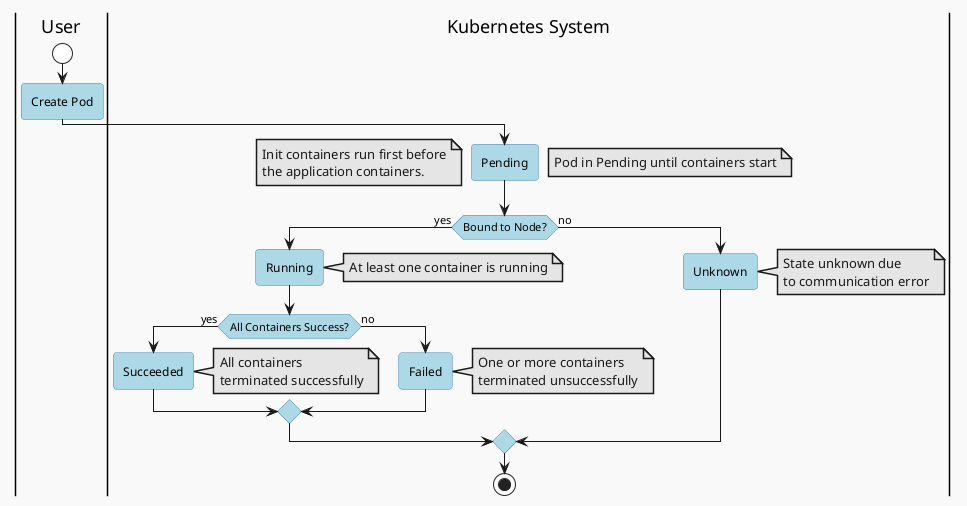 @startuml
!theme mars
skinparam activity {
    BackgroundColor #ADD8E6
    BorderColor #4682B4
    StartColor #FFFFFF
    EndColor #FFFFFF
}
skinparam diamond {
    BackgroundColor #ADD8E6
    BorderColor #4682B4
}

|User|
start
:Create Pod;

|Kubernetes System|
:Pending;
note right: Pod in Pending until containers start
note left: Init containers run first before\nthe application containers.

if (Bound to Node?) then (yes)
  :Running;
  note right: At least one container is running
  if (All Containers Success?) then (yes)
    :Succeeded;
    note right: All containers\nterminated successfully
  else (no)
    :Failed;
    note right: One or more containers\nterminated unsuccessfully
  endif
else (no)
  :Unknown;
  note right: State unknown due\nto communication error
endif

stop
@enduml

